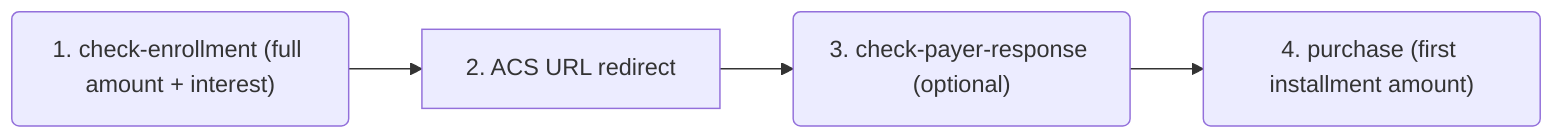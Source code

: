 graph LR

A("1. check-enrollment (full amount + interest)")-->B

B["2. ACS URL redirect"]-->C

C("3. check-payer-response (optional)")-->D

D("4. purchase (first installment amount)")

class B squared-rect